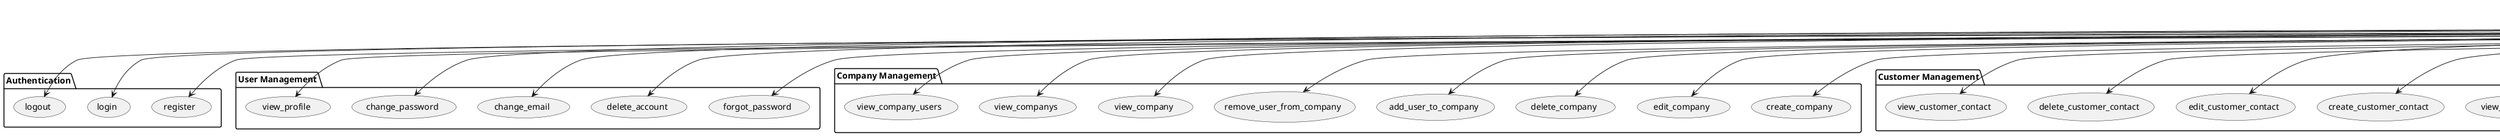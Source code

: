 @startuml name Double Entry System

actor User
' min 62 API '

package "Authentication" {
    usecase register
    usecase login
    usecase logout

    User --> (register)
    User --> (login)
    User --> (logout)
    ' 3 '
}

package "User Management" {
    

    usecase forgot_password
    usecase delete_account
    usecase change_email
    usecase change_password
    usecase view_profile


    User --> (forgot_password)
    User --> (delete_account)
    User --> (change_email)
    User --> (change_password)
    User --> (view_profile)
    ' 5 '
}

package "Company Management" {
    
    usecase create_company
    usecase edit_company
    usecase delete_company
    usecase add_user_to_company
    usecase remove_user_from_company
    usecase view_company
    usecase view_companys
    usecase view_company_users

    User --> (create_company)
    User --> (edit_company)
    User --> (delete_company)
    User --> (add_user_to_company)
    User --> (remove_user_from_company)
    User --> (view_company)
    User --> (view_companys)
    User --> (view_company_users)
    ' 8 '

}

package "Customer Management" {
    
    usecase create_customer
    usecase edit_customer
    usecase delete_customer
    usecase view_customer
    usecase view_customers
    usecase create_customer_contact
    usecase edit_customer_contact
    usecase delete_customer_contact
    usecase view_customer_contact
    
   
    
    User --> (create_customer)
    User --> (edit_customer)
    User --> (delete_customer)
    User --> (view_customer)
    User --> (view_customers)
    User --> (create_customer_contact)
    User --> (edit_customer_contact)
    User --> (delete_customer_contact)
    User --> (view_customer_contact)
    ' 9 '
}

package "Project Management" {
    
    usecase create_project
    usecase edit_project
    usecase delete_project
    usecase view_project
    usecase view_projects
    
    usecase create_project_location
    usecase edit_project_location
    usecase delete_project_location
    usecase view_project_location

    usecase create_location_type
    usecase edit_location_type
    usecase delete_location_type
    usecase view_location_type

    usecase attach_location_to_project
    usecase detach_location_from_project

    usecase create_project_info
    usecase edit_project_info
    usecase delete_project_info
    usecase view_project_infos

    usecase create_project_status
    usecase edit_project_status
    usecase delete_project_status
    usecase view_project_status
    usecase view_project_statuses



    User --> (create_project)
    User --> (edit_project)
    User --> (delete_project)
    User --> (view_project)
    User --> (view_projects)
    User --> (create_project_location)
    User --> (edit_project_location)
    User --> (delete_project_location)
    User --> (view_project_location)
    User --> (create_location_type)
    User --> (edit_location_type)
    User --> (delete_location_type)
    User --> (view_location_type)
    User --> (attach_location_to_project)
    User --> (detach_location_from_project)
    User --> (create_project_info)
    User --> (edit_project_info)
    User --> (delete_project_info)
    User --> (view_project_info)
    User --> (view_project_infos)
    User --> (create_project_status)
    User --> (edit_project_status)
    User --> (delete_project_status)
    User --> (view_project_status)
    User --> (view_project_statuses)
    ' 23 '

}

package "Account System Management" {
    usecase upload_chart_of_account_template
    usecase download_chart_of_account_template

    usecase create_chart_of_account
    usecase edit_chart_of_account
    usecase delete_chart_of_account
    usecase view_chart_of_account
    usecase view_chart_of_accounts

    usecase view_chart_of_account_balance
    usecase view_chart_of_account_transaction
    usecase view_chart_of_account_transactions

    usecase create_bank_account
    usecase edit_bank_account
    usecase delete_bank_account
    usecase view_bank_account
    usecase view_bank_accounts

    usecase create_bank_account_type
    usecase edit_bank_account_type
    usecase delete_bank_account_type
    usecase view_bank_account_type
    usecase view_bank_account_types

    usecase create_journal_entry
    usecase edit_jounal_entry
    usecase delete_journal_entry
    usecase view_journal_entry
    usecase view_journal_entrys

    User --> (upload_chart_of_account_template)
    User --> (download_chart_of_account_template)
    User --> (create_chart_of_account)
    User --> (edit_chart_of_account)
    User --> (delete_chart_of_account)
    User --> (view_chart_of_account)
    User --> (view_chart_of_accounts)
    
    User --> (view_chart_of_account_balance)
    User --> (view_chart_of_account_transaction)
    User --> (view_chart_of_account_transactions)

    User --> (create_bank_account)
    User --> (edit_bank_account)
    User --> (delete_bank_account)
    User --> (view_bank_account)
    User --> (view_bank_accounts)
    User --> (create_bank_account_type)
    User --> (edit_bank_account_type)
    User --> (delete_bank_account_type)
    User --> (view_bank_account_type)
    User --> (view_bank_account_types)
    User --> (create_journal_entry)
    User --> (edit_jounal_entry)
    User --> (delete_journal_entry)
    User --> (view_journal_entry)
    User --> (view_journal_entrys)
    ' 25 '
}
@enduml
